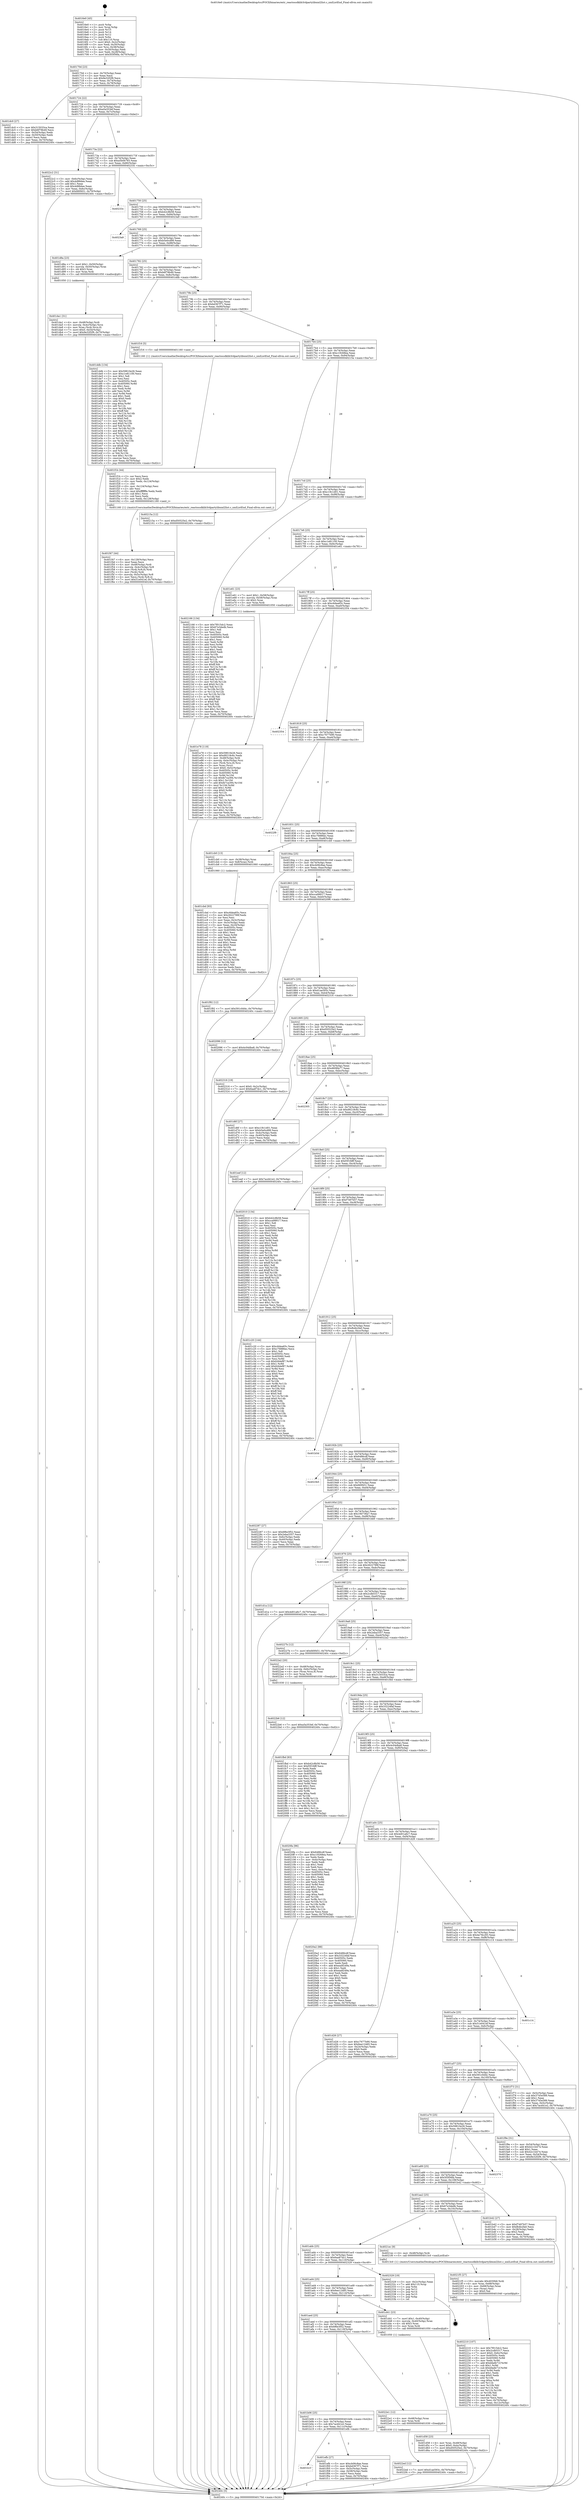 digraph "0x4016e0" {
  label = "0x4016e0 (/mnt/c/Users/mathe/Desktop/tcc/POCII/binaries/extr_reactossdklib3rdpartylibxml2list.c_xmlListEnd_Final-ollvm.out::main(0))"
  labelloc = "t"
  node[shape=record]

  Entry [label="",width=0.3,height=0.3,shape=circle,fillcolor=black,style=filled]
  "0x40170d" [label="{
     0x40170d [23]\l
     | [instrs]\l
     &nbsp;&nbsp;0x40170d \<+3\>: mov -0x70(%rbp),%eax\l
     &nbsp;&nbsp;0x401710 \<+2\>: mov %eax,%ecx\l
     &nbsp;&nbsp;0x401712 \<+6\>: sub $0x9e32f2f9,%ecx\l
     &nbsp;&nbsp;0x401718 \<+3\>: mov %eax,-0x74(%rbp)\l
     &nbsp;&nbsp;0x40171b \<+3\>: mov %ecx,-0x78(%rbp)\l
     &nbsp;&nbsp;0x40171e \<+6\>: je 0000000000401dc0 \<main+0x6e0\>\l
  }"]
  "0x401dc0" [label="{
     0x401dc0 [27]\l
     | [instrs]\l
     &nbsp;&nbsp;0x401dc0 \<+5\>: mov $0x315033ca,%eax\l
     &nbsp;&nbsp;0x401dc5 \<+5\>: mov $0xb6f78b49,%ecx\l
     &nbsp;&nbsp;0x401dca \<+3\>: mov -0x54(%rbp),%edx\l
     &nbsp;&nbsp;0x401dcd \<+3\>: cmp -0x50(%rbp),%edx\l
     &nbsp;&nbsp;0x401dd0 \<+3\>: cmovl %ecx,%eax\l
     &nbsp;&nbsp;0x401dd3 \<+3\>: mov %eax,-0x70(%rbp)\l
     &nbsp;&nbsp;0x401dd6 \<+5\>: jmp 000000000040240c \<main+0xd2c\>\l
  }"]
  "0x401724" [label="{
     0x401724 [22]\l
     | [instrs]\l
     &nbsp;&nbsp;0x401724 \<+5\>: jmp 0000000000401729 \<main+0x49\>\l
     &nbsp;&nbsp;0x401729 \<+3\>: mov -0x74(%rbp),%eax\l
     &nbsp;&nbsp;0x40172c \<+5\>: sub $0xa5a353ef,%eax\l
     &nbsp;&nbsp;0x401731 \<+3\>: mov %eax,-0x7c(%rbp)\l
     &nbsp;&nbsp;0x401734 \<+6\>: je 00000000004022c2 \<main+0xbe2\>\l
  }"]
  Exit [label="",width=0.3,height=0.3,shape=circle,fillcolor=black,style=filled,peripheries=2]
  "0x4022c2" [label="{
     0x4022c2 [31]\l
     | [instrs]\l
     &nbsp;&nbsp;0x4022c2 \<+3\>: mov -0x6c(%rbp),%eax\l
     &nbsp;&nbsp;0x4022c5 \<+5\>: add $0x4d88dee,%eax\l
     &nbsp;&nbsp;0x4022ca \<+3\>: add $0x1,%eax\l
     &nbsp;&nbsp;0x4022cd \<+5\>: sub $0x4d88dee,%eax\l
     &nbsp;&nbsp;0x4022d2 \<+3\>: mov %eax,-0x6c(%rbp)\l
     &nbsp;&nbsp;0x4022d5 \<+7\>: movl $0xfd0f451,-0x70(%rbp)\l
     &nbsp;&nbsp;0x4022dc \<+5\>: jmp 000000000040240c \<main+0xd2c\>\l
  }"]
  "0x40173a" [label="{
     0x40173a [22]\l
     | [instrs]\l
     &nbsp;&nbsp;0x40173a \<+5\>: jmp 000000000040173f \<main+0x5f\>\l
     &nbsp;&nbsp;0x40173f \<+3\>: mov -0x74(%rbp),%eax\l
     &nbsp;&nbsp;0x401742 \<+5\>: sub $0xa5b0b783,%eax\l
     &nbsp;&nbsp;0x401747 \<+3\>: mov %eax,-0x80(%rbp)\l
     &nbsp;&nbsp;0x40174a \<+6\>: je 000000000040233c \<main+0xc5c\>\l
  }"]
  "0x4022ed" [label="{
     0x4022ed [12]\l
     | [instrs]\l
     &nbsp;&nbsp;0x4022ed \<+7\>: movl $0xd1ae593c,-0x70(%rbp)\l
     &nbsp;&nbsp;0x4022f4 \<+5\>: jmp 000000000040240c \<main+0xd2c\>\l
  }"]
  "0x40233c" [label="{
     0x40233c\l
  }", style=dashed]
  "0x401750" [label="{
     0x401750 [25]\l
     | [instrs]\l
     &nbsp;&nbsp;0x401750 \<+5\>: jmp 0000000000401755 \<main+0x75\>\l
     &nbsp;&nbsp;0x401755 \<+3\>: mov -0x74(%rbp),%eax\l
     &nbsp;&nbsp;0x401758 \<+5\>: sub $0xb42c8b58,%eax\l
     &nbsp;&nbsp;0x40175d \<+6\>: mov %eax,-0x84(%rbp)\l
     &nbsp;&nbsp;0x401763 \<+6\>: je 00000000004023a9 \<main+0xcc9\>\l
  }"]
  "0x4022b6" [label="{
     0x4022b6 [12]\l
     | [instrs]\l
     &nbsp;&nbsp;0x4022b6 \<+7\>: movl $0xa5a353ef,-0x70(%rbp)\l
     &nbsp;&nbsp;0x4022bd \<+5\>: jmp 000000000040240c \<main+0xd2c\>\l
  }"]
  "0x4023a9" [label="{
     0x4023a9\l
  }", style=dashed]
  "0x401769" [label="{
     0x401769 [25]\l
     | [instrs]\l
     &nbsp;&nbsp;0x401769 \<+5\>: jmp 000000000040176e \<main+0x8e\>\l
     &nbsp;&nbsp;0x40176e \<+3\>: mov -0x74(%rbp),%eax\l
     &nbsp;&nbsp;0x401771 \<+5\>: sub $0xb5e0cd99,%eax\l
     &nbsp;&nbsp;0x401776 \<+6\>: mov %eax,-0x88(%rbp)\l
     &nbsp;&nbsp;0x40177c \<+6\>: je 0000000000401d8a \<main+0x6aa\>\l
  }"]
  "0x402210" [label="{
     0x402210 [107]\l
     | [instrs]\l
     &nbsp;&nbsp;0x402210 \<+5\>: mov $0x7f015dc2,%esi\l
     &nbsp;&nbsp;0x402215 \<+5\>: mov $0x2cdb5317,%ecx\l
     &nbsp;&nbsp;0x40221a \<+7\>: movl $0x0,-0x6c(%rbp)\l
     &nbsp;&nbsp;0x402221 \<+7\>: mov 0x40505c,%edx\l
     &nbsp;&nbsp;0x402228 \<+8\>: mov 0x405060,%r8d\l
     &nbsp;&nbsp;0x402230 \<+3\>: mov %edx,%r9d\l
     &nbsp;&nbsp;0x402233 \<+7\>: add $0xbfadb71f,%r9d\l
     &nbsp;&nbsp;0x40223a \<+4\>: sub $0x1,%r9d\l
     &nbsp;&nbsp;0x40223e \<+7\>: sub $0xbfadb71f,%r9d\l
     &nbsp;&nbsp;0x402245 \<+4\>: imul %r9d,%edx\l
     &nbsp;&nbsp;0x402249 \<+3\>: and $0x1,%edx\l
     &nbsp;&nbsp;0x40224c \<+3\>: cmp $0x0,%edx\l
     &nbsp;&nbsp;0x40224f \<+4\>: sete %r10b\l
     &nbsp;&nbsp;0x402253 \<+4\>: cmp $0xa,%r8d\l
     &nbsp;&nbsp;0x402257 \<+4\>: setl %r11b\l
     &nbsp;&nbsp;0x40225b \<+3\>: mov %r10b,%bl\l
     &nbsp;&nbsp;0x40225e \<+3\>: and %r11b,%bl\l
     &nbsp;&nbsp;0x402261 \<+3\>: xor %r11b,%r10b\l
     &nbsp;&nbsp;0x402264 \<+3\>: or %r10b,%bl\l
     &nbsp;&nbsp;0x402267 \<+3\>: test $0x1,%bl\l
     &nbsp;&nbsp;0x40226a \<+3\>: cmovne %ecx,%esi\l
     &nbsp;&nbsp;0x40226d \<+3\>: mov %esi,-0x70(%rbp)\l
     &nbsp;&nbsp;0x402270 \<+6\>: mov %eax,-0x12c(%rbp)\l
     &nbsp;&nbsp;0x402276 \<+5\>: jmp 000000000040240c \<main+0xd2c\>\l
  }"]
  "0x401d8a" [label="{
     0x401d8a [23]\l
     | [instrs]\l
     &nbsp;&nbsp;0x401d8a \<+7\>: movl $0x1,-0x50(%rbp)\l
     &nbsp;&nbsp;0x401d91 \<+4\>: movslq -0x50(%rbp),%rax\l
     &nbsp;&nbsp;0x401d95 \<+4\>: shl $0x3,%rax\l
     &nbsp;&nbsp;0x401d99 \<+3\>: mov %rax,%rdi\l
     &nbsp;&nbsp;0x401d9c \<+5\>: call 0000000000401050 \<malloc@plt\>\l
     | [calls]\l
     &nbsp;&nbsp;0x401050 \{1\} (unknown)\l
  }"]
  "0x401782" [label="{
     0x401782 [25]\l
     | [instrs]\l
     &nbsp;&nbsp;0x401782 \<+5\>: jmp 0000000000401787 \<main+0xa7\>\l
     &nbsp;&nbsp;0x401787 \<+3\>: mov -0x74(%rbp),%eax\l
     &nbsp;&nbsp;0x40178a \<+5\>: sub $0xb6f78b49,%eax\l
     &nbsp;&nbsp;0x40178f \<+6\>: mov %eax,-0x8c(%rbp)\l
     &nbsp;&nbsp;0x401795 \<+6\>: je 0000000000401ddb \<main+0x6fb\>\l
  }"]
  "0x4021f5" [label="{
     0x4021f5 [27]\l
     | [instrs]\l
     &nbsp;&nbsp;0x4021f5 \<+10\>: movabs $0x4030b6,%rdi\l
     &nbsp;&nbsp;0x4021ff \<+4\>: mov %rax,-0x68(%rbp)\l
     &nbsp;&nbsp;0x402203 \<+4\>: mov -0x68(%rbp),%rax\l
     &nbsp;&nbsp;0x402207 \<+2\>: mov (%rax),%esi\l
     &nbsp;&nbsp;0x402209 \<+2\>: mov $0x0,%al\l
     &nbsp;&nbsp;0x40220b \<+5\>: call 0000000000401040 \<printf@plt\>\l
     | [calls]\l
     &nbsp;&nbsp;0x401040 \{1\} (unknown)\l
  }"]
  "0x401ddb" [label="{
     0x401ddb [134]\l
     | [instrs]\l
     &nbsp;&nbsp;0x401ddb \<+5\>: mov $0x59810e26,%eax\l
     &nbsp;&nbsp;0x401de0 \<+5\>: mov $0xc1e81100,%ecx\l
     &nbsp;&nbsp;0x401de5 \<+2\>: mov $0x1,%dl\l
     &nbsp;&nbsp;0x401de7 \<+2\>: xor %esi,%esi\l
     &nbsp;&nbsp;0x401de9 \<+7\>: mov 0x40505c,%edi\l
     &nbsp;&nbsp;0x401df0 \<+8\>: mov 0x405060,%r8d\l
     &nbsp;&nbsp;0x401df8 \<+3\>: sub $0x1,%esi\l
     &nbsp;&nbsp;0x401dfb \<+3\>: mov %edi,%r9d\l
     &nbsp;&nbsp;0x401dfe \<+3\>: add %esi,%r9d\l
     &nbsp;&nbsp;0x401e01 \<+4\>: imul %r9d,%edi\l
     &nbsp;&nbsp;0x401e05 \<+3\>: and $0x1,%edi\l
     &nbsp;&nbsp;0x401e08 \<+3\>: cmp $0x0,%edi\l
     &nbsp;&nbsp;0x401e0b \<+4\>: sete %r10b\l
     &nbsp;&nbsp;0x401e0f \<+4\>: cmp $0xa,%r8d\l
     &nbsp;&nbsp;0x401e13 \<+4\>: setl %r11b\l
     &nbsp;&nbsp;0x401e17 \<+3\>: mov %r10b,%bl\l
     &nbsp;&nbsp;0x401e1a \<+3\>: xor $0xff,%bl\l
     &nbsp;&nbsp;0x401e1d \<+3\>: mov %r11b,%r14b\l
     &nbsp;&nbsp;0x401e20 \<+4\>: xor $0xff,%r14b\l
     &nbsp;&nbsp;0x401e24 \<+3\>: xor $0x0,%dl\l
     &nbsp;&nbsp;0x401e27 \<+3\>: mov %bl,%r15b\l
     &nbsp;&nbsp;0x401e2a \<+4\>: and $0x0,%r15b\l
     &nbsp;&nbsp;0x401e2e \<+3\>: and %dl,%r10b\l
     &nbsp;&nbsp;0x401e31 \<+3\>: mov %r14b,%r12b\l
     &nbsp;&nbsp;0x401e34 \<+4\>: and $0x0,%r12b\l
     &nbsp;&nbsp;0x401e38 \<+3\>: and %dl,%r11b\l
     &nbsp;&nbsp;0x401e3b \<+3\>: or %r10b,%r15b\l
     &nbsp;&nbsp;0x401e3e \<+3\>: or %r11b,%r12b\l
     &nbsp;&nbsp;0x401e41 \<+3\>: xor %r12b,%r15b\l
     &nbsp;&nbsp;0x401e44 \<+3\>: or %r14b,%bl\l
     &nbsp;&nbsp;0x401e47 \<+3\>: xor $0xff,%bl\l
     &nbsp;&nbsp;0x401e4a \<+3\>: or $0x0,%dl\l
     &nbsp;&nbsp;0x401e4d \<+2\>: and %dl,%bl\l
     &nbsp;&nbsp;0x401e4f \<+3\>: or %bl,%r15b\l
     &nbsp;&nbsp;0x401e52 \<+4\>: test $0x1,%r15b\l
     &nbsp;&nbsp;0x401e56 \<+3\>: cmovne %ecx,%eax\l
     &nbsp;&nbsp;0x401e59 \<+3\>: mov %eax,-0x70(%rbp)\l
     &nbsp;&nbsp;0x401e5c \<+5\>: jmp 000000000040240c \<main+0xd2c\>\l
  }"]
  "0x40179b" [label="{
     0x40179b [25]\l
     | [instrs]\l
     &nbsp;&nbsp;0x40179b \<+5\>: jmp 00000000004017a0 \<main+0xc0\>\l
     &nbsp;&nbsp;0x4017a0 \<+3\>: mov -0x74(%rbp),%eax\l
     &nbsp;&nbsp;0x4017a3 \<+5\>: sub $0xbd367f71,%eax\l
     &nbsp;&nbsp;0x4017a8 \<+6\>: mov %eax,-0x90(%rbp)\l
     &nbsp;&nbsp;0x4017ae \<+6\>: je 0000000000401f16 \<main+0x836\>\l
  }"]
  "0x401f47" [label="{
     0x401f47 [44]\l
     | [instrs]\l
     &nbsp;&nbsp;0x401f47 \<+6\>: mov -0x128(%rbp),%ecx\l
     &nbsp;&nbsp;0x401f4d \<+3\>: imul %eax,%ecx\l
     &nbsp;&nbsp;0x401f50 \<+4\>: mov -0x48(%rbp),%rdi\l
     &nbsp;&nbsp;0x401f54 \<+4\>: movslq -0x4c(%rbp),%r8\l
     &nbsp;&nbsp;0x401f58 \<+4\>: mov (%rdi,%r8,8),%rdi\l
     &nbsp;&nbsp;0x401f5c \<+3\>: mov (%rdi),%rdi\l
     &nbsp;&nbsp;0x401f5f \<+4\>: movslq -0x5c(%rbp),%r8\l
     &nbsp;&nbsp;0x401f63 \<+4\>: mov %ecx,(%rdi,%r8,4)\l
     &nbsp;&nbsp;0x401f67 \<+7\>: movl $0x51e041ef,-0x70(%rbp)\l
     &nbsp;&nbsp;0x401f6e \<+5\>: jmp 000000000040240c \<main+0xd2c\>\l
  }"]
  "0x401f16" [label="{
     0x401f16 [5]\l
     | [instrs]\l
     &nbsp;&nbsp;0x401f16 \<+5\>: call 0000000000401160 \<next_i\>\l
     | [calls]\l
     &nbsp;&nbsp;0x401160 \{1\} (/mnt/c/Users/mathe/Desktop/tcc/POCII/binaries/extr_reactossdklib3rdpartylibxml2list.c_xmlListEnd_Final-ollvm.out::next_i)\l
  }"]
  "0x4017b4" [label="{
     0x4017b4 [25]\l
     | [instrs]\l
     &nbsp;&nbsp;0x4017b4 \<+5\>: jmp 00000000004017b9 \<main+0xd9\>\l
     &nbsp;&nbsp;0x4017b9 \<+3\>: mov -0x74(%rbp),%eax\l
     &nbsp;&nbsp;0x4017bc \<+5\>: sub $0xc19268ea,%eax\l
     &nbsp;&nbsp;0x4017c1 \<+6\>: mov %eax,-0x94(%rbp)\l
     &nbsp;&nbsp;0x4017c7 \<+6\>: je 000000000040215a \<main+0xa7a\>\l
  }"]
  "0x401f1b" [label="{
     0x401f1b [44]\l
     | [instrs]\l
     &nbsp;&nbsp;0x401f1b \<+2\>: xor %ecx,%ecx\l
     &nbsp;&nbsp;0x401f1d \<+5\>: mov $0x2,%edx\l
     &nbsp;&nbsp;0x401f22 \<+6\>: mov %edx,-0x124(%rbp)\l
     &nbsp;&nbsp;0x401f28 \<+1\>: cltd\l
     &nbsp;&nbsp;0x401f29 \<+6\>: mov -0x124(%rbp),%esi\l
     &nbsp;&nbsp;0x401f2f \<+2\>: idiv %esi\l
     &nbsp;&nbsp;0x401f31 \<+6\>: imul $0xfffffffe,%edx,%edx\l
     &nbsp;&nbsp;0x401f37 \<+3\>: sub $0x1,%ecx\l
     &nbsp;&nbsp;0x401f3a \<+2\>: sub %ecx,%edx\l
     &nbsp;&nbsp;0x401f3c \<+6\>: mov %edx,-0x128(%rbp)\l
     &nbsp;&nbsp;0x401f42 \<+5\>: call 0000000000401160 \<next_i\>\l
     | [calls]\l
     &nbsp;&nbsp;0x401160 \{1\} (/mnt/c/Users/mathe/Desktop/tcc/POCII/binaries/extr_reactossdklib3rdpartylibxml2list.c_xmlListEnd_Final-ollvm.out::next_i)\l
  }"]
  "0x40215a" [label="{
     0x40215a [12]\l
     | [instrs]\l
     &nbsp;&nbsp;0x40215a \<+7\>: movl $0xd50525e2,-0x70(%rbp)\l
     &nbsp;&nbsp;0x402161 \<+5\>: jmp 000000000040240c \<main+0xd2c\>\l
  }"]
  "0x4017cd" [label="{
     0x4017cd [25]\l
     | [instrs]\l
     &nbsp;&nbsp;0x4017cd \<+5\>: jmp 00000000004017d2 \<main+0xf2\>\l
     &nbsp;&nbsp;0x4017d2 \<+3\>: mov -0x74(%rbp),%eax\l
     &nbsp;&nbsp;0x4017d5 \<+5\>: sub $0xc19c1d01,%eax\l
     &nbsp;&nbsp;0x4017da \<+6\>: mov %eax,-0x98(%rbp)\l
     &nbsp;&nbsp;0x4017e0 \<+6\>: je 0000000000402166 \<main+0xa86\>\l
  }"]
  "0x401b1f" [label="{
     0x401b1f\l
  }", style=dashed]
  "0x402166" [label="{
     0x402166 [134]\l
     | [instrs]\l
     &nbsp;&nbsp;0x402166 \<+5\>: mov $0x7f015dc2,%eax\l
     &nbsp;&nbsp;0x40216b \<+5\>: mov $0x67e3dedb,%ecx\l
     &nbsp;&nbsp;0x402170 \<+2\>: mov $0x1,%dl\l
     &nbsp;&nbsp;0x402172 \<+2\>: xor %esi,%esi\l
     &nbsp;&nbsp;0x402174 \<+7\>: mov 0x40505c,%edi\l
     &nbsp;&nbsp;0x40217b \<+8\>: mov 0x405060,%r8d\l
     &nbsp;&nbsp;0x402183 \<+3\>: sub $0x1,%esi\l
     &nbsp;&nbsp;0x402186 \<+3\>: mov %edi,%r9d\l
     &nbsp;&nbsp;0x402189 \<+3\>: add %esi,%r9d\l
     &nbsp;&nbsp;0x40218c \<+4\>: imul %r9d,%edi\l
     &nbsp;&nbsp;0x402190 \<+3\>: and $0x1,%edi\l
     &nbsp;&nbsp;0x402193 \<+3\>: cmp $0x0,%edi\l
     &nbsp;&nbsp;0x402196 \<+4\>: sete %r10b\l
     &nbsp;&nbsp;0x40219a \<+4\>: cmp $0xa,%r8d\l
     &nbsp;&nbsp;0x40219e \<+4\>: setl %r11b\l
     &nbsp;&nbsp;0x4021a2 \<+3\>: mov %r10b,%bl\l
     &nbsp;&nbsp;0x4021a5 \<+3\>: xor $0xff,%bl\l
     &nbsp;&nbsp;0x4021a8 \<+3\>: mov %r11b,%r14b\l
     &nbsp;&nbsp;0x4021ab \<+4\>: xor $0xff,%r14b\l
     &nbsp;&nbsp;0x4021af \<+3\>: xor $0x0,%dl\l
     &nbsp;&nbsp;0x4021b2 \<+3\>: mov %bl,%r15b\l
     &nbsp;&nbsp;0x4021b5 \<+4\>: and $0x0,%r15b\l
     &nbsp;&nbsp;0x4021b9 \<+3\>: and %dl,%r10b\l
     &nbsp;&nbsp;0x4021bc \<+3\>: mov %r14b,%r12b\l
     &nbsp;&nbsp;0x4021bf \<+4\>: and $0x0,%r12b\l
     &nbsp;&nbsp;0x4021c3 \<+3\>: and %dl,%r11b\l
     &nbsp;&nbsp;0x4021c6 \<+3\>: or %r10b,%r15b\l
     &nbsp;&nbsp;0x4021c9 \<+3\>: or %r11b,%r12b\l
     &nbsp;&nbsp;0x4021cc \<+3\>: xor %r12b,%r15b\l
     &nbsp;&nbsp;0x4021cf \<+3\>: or %r14b,%bl\l
     &nbsp;&nbsp;0x4021d2 \<+3\>: xor $0xff,%bl\l
     &nbsp;&nbsp;0x4021d5 \<+3\>: or $0x0,%dl\l
     &nbsp;&nbsp;0x4021d8 \<+2\>: and %dl,%bl\l
     &nbsp;&nbsp;0x4021da \<+3\>: or %bl,%r15b\l
     &nbsp;&nbsp;0x4021dd \<+4\>: test $0x1,%r15b\l
     &nbsp;&nbsp;0x4021e1 \<+3\>: cmovne %ecx,%eax\l
     &nbsp;&nbsp;0x4021e4 \<+3\>: mov %eax,-0x70(%rbp)\l
     &nbsp;&nbsp;0x4021e7 \<+5\>: jmp 000000000040240c \<main+0xd2c\>\l
  }"]
  "0x4017e6" [label="{
     0x4017e6 [25]\l
     | [instrs]\l
     &nbsp;&nbsp;0x4017e6 \<+5\>: jmp 00000000004017eb \<main+0x10b\>\l
     &nbsp;&nbsp;0x4017eb \<+3\>: mov -0x74(%rbp),%eax\l
     &nbsp;&nbsp;0x4017ee \<+5\>: sub $0xc1e81100,%eax\l
     &nbsp;&nbsp;0x4017f3 \<+6\>: mov %eax,-0x9c(%rbp)\l
     &nbsp;&nbsp;0x4017f9 \<+6\>: je 0000000000401e61 \<main+0x781\>\l
  }"]
  "0x401efb" [label="{
     0x401efb [27]\l
     | [instrs]\l
     &nbsp;&nbsp;0x401efb \<+5\>: mov $0xcb06c8ae,%eax\l
     &nbsp;&nbsp;0x401f00 \<+5\>: mov $0xbd367f71,%ecx\l
     &nbsp;&nbsp;0x401f05 \<+3\>: mov -0x5c(%rbp),%edx\l
     &nbsp;&nbsp;0x401f08 \<+3\>: cmp -0x58(%rbp),%edx\l
     &nbsp;&nbsp;0x401f0b \<+3\>: cmovl %ecx,%eax\l
     &nbsp;&nbsp;0x401f0e \<+3\>: mov %eax,-0x70(%rbp)\l
     &nbsp;&nbsp;0x401f11 \<+5\>: jmp 000000000040240c \<main+0xd2c\>\l
  }"]
  "0x401e61" [label="{
     0x401e61 [23]\l
     | [instrs]\l
     &nbsp;&nbsp;0x401e61 \<+7\>: movl $0x1,-0x58(%rbp)\l
     &nbsp;&nbsp;0x401e68 \<+4\>: movslq -0x58(%rbp),%rax\l
     &nbsp;&nbsp;0x401e6c \<+4\>: shl $0x2,%rax\l
     &nbsp;&nbsp;0x401e70 \<+3\>: mov %rax,%rdi\l
     &nbsp;&nbsp;0x401e73 \<+5\>: call 0000000000401050 \<malloc@plt\>\l
     | [calls]\l
     &nbsp;&nbsp;0x401050 \{1\} (unknown)\l
  }"]
  "0x4017ff" [label="{
     0x4017ff [25]\l
     | [instrs]\l
     &nbsp;&nbsp;0x4017ff \<+5\>: jmp 0000000000401804 \<main+0x124\>\l
     &nbsp;&nbsp;0x401804 \<+3\>: mov -0x74(%rbp),%eax\l
     &nbsp;&nbsp;0x401807 \<+5\>: sub $0xc6dea65c,%eax\l
     &nbsp;&nbsp;0x40180c \<+6\>: mov %eax,-0xa0(%rbp)\l
     &nbsp;&nbsp;0x401812 \<+6\>: je 0000000000402354 \<main+0xc74\>\l
  }"]
  "0x401b06" [label="{
     0x401b06 [25]\l
     | [instrs]\l
     &nbsp;&nbsp;0x401b06 \<+5\>: jmp 0000000000401b0b \<main+0x42b\>\l
     &nbsp;&nbsp;0x401b0b \<+3\>: mov -0x74(%rbp),%eax\l
     &nbsp;&nbsp;0x401b0e \<+5\>: sub $0x7acd41e2,%eax\l
     &nbsp;&nbsp;0x401b13 \<+6\>: mov %eax,-0x11c(%rbp)\l
     &nbsp;&nbsp;0x401b19 \<+6\>: je 0000000000401efb \<main+0x81b\>\l
  }"]
  "0x402354" [label="{
     0x402354\l
  }", style=dashed]
  "0x401818" [label="{
     0x401818 [25]\l
     | [instrs]\l
     &nbsp;&nbsp;0x401818 \<+5\>: jmp 000000000040181d \<main+0x13d\>\l
     &nbsp;&nbsp;0x40181d \<+3\>: mov -0x74(%rbp),%eax\l
     &nbsp;&nbsp;0x401820 \<+5\>: sub $0xc7677b90,%eax\l
     &nbsp;&nbsp;0x401825 \<+6\>: mov %eax,-0xa4(%rbp)\l
     &nbsp;&nbsp;0x40182b \<+6\>: je 00000000004022f9 \<main+0xc19\>\l
  }"]
  "0x4022e1" [label="{
     0x4022e1 [12]\l
     | [instrs]\l
     &nbsp;&nbsp;0x4022e1 \<+4\>: mov -0x48(%rbp),%rax\l
     &nbsp;&nbsp;0x4022e5 \<+3\>: mov %rax,%rdi\l
     &nbsp;&nbsp;0x4022e8 \<+5\>: call 0000000000401030 \<free@plt\>\l
     | [calls]\l
     &nbsp;&nbsp;0x401030 \{1\} (unknown)\l
  }"]
  "0x4022f9" [label="{
     0x4022f9\l
  }", style=dashed]
  "0x401831" [label="{
     0x401831 [25]\l
     | [instrs]\l
     &nbsp;&nbsp;0x401831 \<+5\>: jmp 0000000000401836 \<main+0x156\>\l
     &nbsp;&nbsp;0x401836 \<+3\>: mov -0x74(%rbp),%eax\l
     &nbsp;&nbsp;0x401839 \<+5\>: sub $0xc76886ec,%eax\l
     &nbsp;&nbsp;0x40183e \<+6\>: mov %eax,-0xa8(%rbp)\l
     &nbsp;&nbsp;0x401844 \<+6\>: je 0000000000401cb0 \<main+0x5d0\>\l
  }"]
  "0x401e78" [label="{
     0x401e78 [119]\l
     | [instrs]\l
     &nbsp;&nbsp;0x401e78 \<+5\>: mov $0x59810e26,%ecx\l
     &nbsp;&nbsp;0x401e7d \<+5\>: mov $0xd9218c6c,%edx\l
     &nbsp;&nbsp;0x401e82 \<+4\>: mov -0x48(%rbp),%rdi\l
     &nbsp;&nbsp;0x401e86 \<+4\>: movslq -0x4c(%rbp),%rsi\l
     &nbsp;&nbsp;0x401e8a \<+4\>: mov (%rdi,%rsi,8),%rsi\l
     &nbsp;&nbsp;0x401e8e \<+3\>: mov %rax,(%rsi)\l
     &nbsp;&nbsp;0x401e91 \<+7\>: movl $0x0,-0x5c(%rbp)\l
     &nbsp;&nbsp;0x401e98 \<+8\>: mov 0x40505c,%r8d\l
     &nbsp;&nbsp;0x401ea0 \<+8\>: mov 0x405060,%r9d\l
     &nbsp;&nbsp;0x401ea8 \<+3\>: mov %r8d,%r10d\l
     &nbsp;&nbsp;0x401eab \<+7\>: sub $0xfe7ca394,%r10d\l
     &nbsp;&nbsp;0x401eb2 \<+4\>: sub $0x1,%r10d\l
     &nbsp;&nbsp;0x401eb6 \<+7\>: add $0xfe7ca394,%r10d\l
     &nbsp;&nbsp;0x401ebd \<+4\>: imul %r10d,%r8d\l
     &nbsp;&nbsp;0x401ec1 \<+4\>: and $0x1,%r8d\l
     &nbsp;&nbsp;0x401ec5 \<+4\>: cmp $0x0,%r8d\l
     &nbsp;&nbsp;0x401ec9 \<+4\>: sete %r11b\l
     &nbsp;&nbsp;0x401ecd \<+4\>: cmp $0xa,%r9d\l
     &nbsp;&nbsp;0x401ed1 \<+3\>: setl %bl\l
     &nbsp;&nbsp;0x401ed4 \<+3\>: mov %r11b,%r14b\l
     &nbsp;&nbsp;0x401ed7 \<+3\>: and %bl,%r14b\l
     &nbsp;&nbsp;0x401eda \<+3\>: xor %bl,%r11b\l
     &nbsp;&nbsp;0x401edd \<+3\>: or %r11b,%r14b\l
     &nbsp;&nbsp;0x401ee0 \<+4\>: test $0x1,%r14b\l
     &nbsp;&nbsp;0x401ee4 \<+3\>: cmovne %edx,%ecx\l
     &nbsp;&nbsp;0x401ee7 \<+3\>: mov %ecx,-0x70(%rbp)\l
     &nbsp;&nbsp;0x401eea \<+5\>: jmp 000000000040240c \<main+0xd2c\>\l
  }"]
  "0x401cb0" [label="{
     0x401cb0 [13]\l
     | [instrs]\l
     &nbsp;&nbsp;0x401cb0 \<+4\>: mov -0x38(%rbp),%rax\l
     &nbsp;&nbsp;0x401cb4 \<+4\>: mov 0x8(%rax),%rdi\l
     &nbsp;&nbsp;0x401cb8 \<+5\>: call 0000000000401060 \<atoi@plt\>\l
     | [calls]\l
     &nbsp;&nbsp;0x401060 \{1\} (unknown)\l
  }"]
  "0x40184a" [label="{
     0x40184a [25]\l
     | [instrs]\l
     &nbsp;&nbsp;0x40184a \<+5\>: jmp 000000000040184f \<main+0x16f\>\l
     &nbsp;&nbsp;0x40184f \<+3\>: mov -0x74(%rbp),%eax\l
     &nbsp;&nbsp;0x401852 \<+5\>: sub $0xcb06c8ae,%eax\l
     &nbsp;&nbsp;0x401857 \<+6\>: mov %eax,-0xac(%rbp)\l
     &nbsp;&nbsp;0x40185d \<+6\>: je 0000000000401f92 \<main+0x8b2\>\l
  }"]
  "0x401da1" [label="{
     0x401da1 [31]\l
     | [instrs]\l
     &nbsp;&nbsp;0x401da1 \<+4\>: mov -0x48(%rbp),%rdi\l
     &nbsp;&nbsp;0x401da5 \<+4\>: movslq -0x4c(%rbp),%rcx\l
     &nbsp;&nbsp;0x401da9 \<+4\>: mov %rax,(%rdi,%rcx,8)\l
     &nbsp;&nbsp;0x401dad \<+7\>: movl $0x0,-0x54(%rbp)\l
     &nbsp;&nbsp;0x401db4 \<+7\>: movl $0x9e32f2f9,-0x70(%rbp)\l
     &nbsp;&nbsp;0x401dbb \<+5\>: jmp 000000000040240c \<main+0xd2c\>\l
  }"]
  "0x401f92" [label="{
     0x401f92 [12]\l
     | [instrs]\l
     &nbsp;&nbsp;0x401f92 \<+7\>: movl $0x591c0d4c,-0x70(%rbp)\l
     &nbsp;&nbsp;0x401f99 \<+5\>: jmp 000000000040240c \<main+0xd2c\>\l
  }"]
  "0x401863" [label="{
     0x401863 [25]\l
     | [instrs]\l
     &nbsp;&nbsp;0x401863 \<+5\>: jmp 0000000000401868 \<main+0x188\>\l
     &nbsp;&nbsp;0x401868 \<+3\>: mov -0x74(%rbp),%eax\l
     &nbsp;&nbsp;0x40186b \<+5\>: sub $0xcca99017,%eax\l
     &nbsp;&nbsp;0x401870 \<+6\>: mov %eax,-0xb0(%rbp)\l
     &nbsp;&nbsp;0x401876 \<+6\>: je 0000000000402096 \<main+0x9b6\>\l
  }"]
  "0x401d58" [label="{
     0x401d58 [23]\l
     | [instrs]\l
     &nbsp;&nbsp;0x401d58 \<+4\>: mov %rax,-0x48(%rbp)\l
     &nbsp;&nbsp;0x401d5c \<+7\>: movl $0x0,-0x4c(%rbp)\l
     &nbsp;&nbsp;0x401d63 \<+7\>: movl $0xd50525e2,-0x70(%rbp)\l
     &nbsp;&nbsp;0x401d6a \<+5\>: jmp 000000000040240c \<main+0xd2c\>\l
  }"]
  "0x402096" [label="{
     0x402096 [12]\l
     | [instrs]\l
     &nbsp;&nbsp;0x402096 \<+7\>: movl $0x4c04dba8,-0x70(%rbp)\l
     &nbsp;&nbsp;0x40209d \<+5\>: jmp 000000000040240c \<main+0xd2c\>\l
  }"]
  "0x40187c" [label="{
     0x40187c [25]\l
     | [instrs]\l
     &nbsp;&nbsp;0x40187c \<+5\>: jmp 0000000000401881 \<main+0x1a1\>\l
     &nbsp;&nbsp;0x401881 \<+3\>: mov -0x74(%rbp),%eax\l
     &nbsp;&nbsp;0x401884 \<+5\>: sub $0xd1ae593c,%eax\l
     &nbsp;&nbsp;0x401889 \<+6\>: mov %eax,-0xb4(%rbp)\l
     &nbsp;&nbsp;0x40188f \<+6\>: je 0000000000402316 \<main+0xc36\>\l
  }"]
  "0x401aed" [label="{
     0x401aed [25]\l
     | [instrs]\l
     &nbsp;&nbsp;0x401aed \<+5\>: jmp 0000000000401af2 \<main+0x412\>\l
     &nbsp;&nbsp;0x401af2 \<+3\>: mov -0x74(%rbp),%eax\l
     &nbsp;&nbsp;0x401af5 \<+5\>: sub $0x6f6e3f52,%eax\l
     &nbsp;&nbsp;0x401afa \<+6\>: mov %eax,-0x118(%rbp)\l
     &nbsp;&nbsp;0x401b00 \<+6\>: je 00000000004022e1 \<main+0xc01\>\l
  }"]
  "0x402316" [label="{
     0x402316 [19]\l
     | [instrs]\l
     &nbsp;&nbsp;0x402316 \<+7\>: movl $0x0,-0x2c(%rbp)\l
     &nbsp;&nbsp;0x40231d \<+7\>: movl $0x6aa87dc1,-0x70(%rbp)\l
     &nbsp;&nbsp;0x402324 \<+5\>: jmp 000000000040240c \<main+0xd2c\>\l
  }"]
  "0x401895" [label="{
     0x401895 [25]\l
     | [instrs]\l
     &nbsp;&nbsp;0x401895 \<+5\>: jmp 000000000040189a \<main+0x1ba\>\l
     &nbsp;&nbsp;0x40189a \<+3\>: mov -0x74(%rbp),%eax\l
     &nbsp;&nbsp;0x40189d \<+5\>: sub $0xd50525e2,%eax\l
     &nbsp;&nbsp;0x4018a2 \<+6\>: mov %eax,-0xb8(%rbp)\l
     &nbsp;&nbsp;0x4018a8 \<+6\>: je 0000000000401d6f \<main+0x68f\>\l
  }"]
  "0x401d41" [label="{
     0x401d41 [23]\l
     | [instrs]\l
     &nbsp;&nbsp;0x401d41 \<+7\>: movl $0x1,-0x40(%rbp)\l
     &nbsp;&nbsp;0x401d48 \<+4\>: movslq -0x40(%rbp),%rax\l
     &nbsp;&nbsp;0x401d4c \<+4\>: shl $0x3,%rax\l
     &nbsp;&nbsp;0x401d50 \<+3\>: mov %rax,%rdi\l
     &nbsp;&nbsp;0x401d53 \<+5\>: call 0000000000401050 \<malloc@plt\>\l
     | [calls]\l
     &nbsp;&nbsp;0x401050 \{1\} (unknown)\l
  }"]
  "0x401d6f" [label="{
     0x401d6f [27]\l
     | [instrs]\l
     &nbsp;&nbsp;0x401d6f \<+5\>: mov $0xc19c1d01,%eax\l
     &nbsp;&nbsp;0x401d74 \<+5\>: mov $0xb5e0cd99,%ecx\l
     &nbsp;&nbsp;0x401d79 \<+3\>: mov -0x4c(%rbp),%edx\l
     &nbsp;&nbsp;0x401d7c \<+3\>: cmp -0x40(%rbp),%edx\l
     &nbsp;&nbsp;0x401d7f \<+3\>: cmovl %ecx,%eax\l
     &nbsp;&nbsp;0x401d82 \<+3\>: mov %eax,-0x70(%rbp)\l
     &nbsp;&nbsp;0x401d85 \<+5\>: jmp 000000000040240c \<main+0xd2c\>\l
  }"]
  "0x4018ae" [label="{
     0x4018ae [25]\l
     | [instrs]\l
     &nbsp;&nbsp;0x4018ae \<+5\>: jmp 00000000004018b3 \<main+0x1d3\>\l
     &nbsp;&nbsp;0x4018b3 \<+3\>: mov -0x74(%rbp),%eax\l
     &nbsp;&nbsp;0x4018b6 \<+5\>: sub $0xd608fa77,%eax\l
     &nbsp;&nbsp;0x4018bb \<+6\>: mov %eax,-0xbc(%rbp)\l
     &nbsp;&nbsp;0x4018c1 \<+6\>: je 0000000000402305 \<main+0xc25\>\l
  }"]
  "0x401ad4" [label="{
     0x401ad4 [25]\l
     | [instrs]\l
     &nbsp;&nbsp;0x401ad4 \<+5\>: jmp 0000000000401ad9 \<main+0x3f9\>\l
     &nbsp;&nbsp;0x401ad9 \<+3\>: mov -0x74(%rbp),%eax\l
     &nbsp;&nbsp;0x401adc \<+5\>: sub $0x6ee12485,%eax\l
     &nbsp;&nbsp;0x401ae1 \<+6\>: mov %eax,-0x114(%rbp)\l
     &nbsp;&nbsp;0x401ae7 \<+6\>: je 0000000000401d41 \<main+0x661\>\l
  }"]
  "0x402305" [label="{
     0x402305\l
  }", style=dashed]
  "0x4018c7" [label="{
     0x4018c7 [25]\l
     | [instrs]\l
     &nbsp;&nbsp;0x4018c7 \<+5\>: jmp 00000000004018cc \<main+0x1ec\>\l
     &nbsp;&nbsp;0x4018cc \<+3\>: mov -0x74(%rbp),%eax\l
     &nbsp;&nbsp;0x4018cf \<+5\>: sub $0xd9218c6c,%eax\l
     &nbsp;&nbsp;0x4018d4 \<+6\>: mov %eax,-0xc0(%rbp)\l
     &nbsp;&nbsp;0x4018da \<+6\>: je 0000000000401eef \<main+0x80f\>\l
  }"]
  "0x402329" [label="{
     0x402329 [19]\l
     | [instrs]\l
     &nbsp;&nbsp;0x402329 \<+3\>: mov -0x2c(%rbp),%eax\l
     &nbsp;&nbsp;0x40232c \<+7\>: add $0x110,%rsp\l
     &nbsp;&nbsp;0x402333 \<+1\>: pop %rbx\l
     &nbsp;&nbsp;0x402334 \<+2\>: pop %r12\l
     &nbsp;&nbsp;0x402336 \<+2\>: pop %r14\l
     &nbsp;&nbsp;0x402338 \<+2\>: pop %r15\l
     &nbsp;&nbsp;0x40233a \<+1\>: pop %rbp\l
     &nbsp;&nbsp;0x40233b \<+1\>: ret\l
  }"]
  "0x401eef" [label="{
     0x401eef [12]\l
     | [instrs]\l
     &nbsp;&nbsp;0x401eef \<+7\>: movl $0x7acd41e2,-0x70(%rbp)\l
     &nbsp;&nbsp;0x401ef6 \<+5\>: jmp 000000000040240c \<main+0xd2c\>\l
  }"]
  "0x4018e0" [label="{
     0x4018e0 [25]\l
     | [instrs]\l
     &nbsp;&nbsp;0x4018e0 \<+5\>: jmp 00000000004018e5 \<main+0x205\>\l
     &nbsp;&nbsp;0x4018e5 \<+3\>: mov -0x74(%rbp),%eax\l
     &nbsp;&nbsp;0x4018e8 \<+5\>: sub $0xf3f1fdff,%eax\l
     &nbsp;&nbsp;0x4018ed \<+6\>: mov %eax,-0xc4(%rbp)\l
     &nbsp;&nbsp;0x4018f3 \<+6\>: je 0000000000402010 \<main+0x930\>\l
  }"]
  "0x401abb" [label="{
     0x401abb [25]\l
     | [instrs]\l
     &nbsp;&nbsp;0x401abb \<+5\>: jmp 0000000000401ac0 \<main+0x3e0\>\l
     &nbsp;&nbsp;0x401ac0 \<+3\>: mov -0x74(%rbp),%eax\l
     &nbsp;&nbsp;0x401ac3 \<+5\>: sub $0x6aa87dc1,%eax\l
     &nbsp;&nbsp;0x401ac8 \<+6\>: mov %eax,-0x110(%rbp)\l
     &nbsp;&nbsp;0x401ace \<+6\>: je 0000000000402329 \<main+0xc49\>\l
  }"]
  "0x402010" [label="{
     0x402010 [134]\l
     | [instrs]\l
     &nbsp;&nbsp;0x402010 \<+5\>: mov $0xb42c8b58,%eax\l
     &nbsp;&nbsp;0x402015 \<+5\>: mov $0xcca99017,%ecx\l
     &nbsp;&nbsp;0x40201a \<+2\>: mov $0x1,%dl\l
     &nbsp;&nbsp;0x40201c \<+2\>: xor %esi,%esi\l
     &nbsp;&nbsp;0x40201e \<+7\>: mov 0x40505c,%edi\l
     &nbsp;&nbsp;0x402025 \<+8\>: mov 0x405060,%r8d\l
     &nbsp;&nbsp;0x40202d \<+3\>: sub $0x1,%esi\l
     &nbsp;&nbsp;0x402030 \<+3\>: mov %edi,%r9d\l
     &nbsp;&nbsp;0x402033 \<+3\>: add %esi,%r9d\l
     &nbsp;&nbsp;0x402036 \<+4\>: imul %r9d,%edi\l
     &nbsp;&nbsp;0x40203a \<+3\>: and $0x1,%edi\l
     &nbsp;&nbsp;0x40203d \<+3\>: cmp $0x0,%edi\l
     &nbsp;&nbsp;0x402040 \<+4\>: sete %r10b\l
     &nbsp;&nbsp;0x402044 \<+4\>: cmp $0xa,%r8d\l
     &nbsp;&nbsp;0x402048 \<+4\>: setl %r11b\l
     &nbsp;&nbsp;0x40204c \<+3\>: mov %r10b,%bl\l
     &nbsp;&nbsp;0x40204f \<+3\>: xor $0xff,%bl\l
     &nbsp;&nbsp;0x402052 \<+3\>: mov %r11b,%r14b\l
     &nbsp;&nbsp;0x402055 \<+4\>: xor $0xff,%r14b\l
     &nbsp;&nbsp;0x402059 \<+3\>: xor $0x1,%dl\l
     &nbsp;&nbsp;0x40205c \<+3\>: mov %bl,%r15b\l
     &nbsp;&nbsp;0x40205f \<+4\>: and $0xff,%r15b\l
     &nbsp;&nbsp;0x402063 \<+3\>: and %dl,%r10b\l
     &nbsp;&nbsp;0x402066 \<+3\>: mov %r14b,%r12b\l
     &nbsp;&nbsp;0x402069 \<+4\>: and $0xff,%r12b\l
     &nbsp;&nbsp;0x40206d \<+3\>: and %dl,%r11b\l
     &nbsp;&nbsp;0x402070 \<+3\>: or %r10b,%r15b\l
     &nbsp;&nbsp;0x402073 \<+3\>: or %r11b,%r12b\l
     &nbsp;&nbsp;0x402076 \<+3\>: xor %r12b,%r15b\l
     &nbsp;&nbsp;0x402079 \<+3\>: or %r14b,%bl\l
     &nbsp;&nbsp;0x40207c \<+3\>: xor $0xff,%bl\l
     &nbsp;&nbsp;0x40207f \<+3\>: or $0x1,%dl\l
     &nbsp;&nbsp;0x402082 \<+2\>: and %dl,%bl\l
     &nbsp;&nbsp;0x402084 \<+3\>: or %bl,%r15b\l
     &nbsp;&nbsp;0x402087 \<+4\>: test $0x1,%r15b\l
     &nbsp;&nbsp;0x40208b \<+3\>: cmovne %ecx,%eax\l
     &nbsp;&nbsp;0x40208e \<+3\>: mov %eax,-0x70(%rbp)\l
     &nbsp;&nbsp;0x402091 \<+5\>: jmp 000000000040240c \<main+0xd2c\>\l
  }"]
  "0x4018f9" [label="{
     0x4018f9 [25]\l
     | [instrs]\l
     &nbsp;&nbsp;0x4018f9 \<+5\>: jmp 00000000004018fe \<main+0x21e\>\l
     &nbsp;&nbsp;0x4018fe \<+3\>: mov -0x74(%rbp),%eax\l
     &nbsp;&nbsp;0x401901 \<+5\>: sub $0xf7497b57,%eax\l
     &nbsp;&nbsp;0x401906 \<+6\>: mov %eax,-0xc8(%rbp)\l
     &nbsp;&nbsp;0x40190c \<+6\>: je 0000000000401c20 \<main+0x540\>\l
  }"]
  "0x4021ec" [label="{
     0x4021ec [9]\l
     | [instrs]\l
     &nbsp;&nbsp;0x4021ec \<+4\>: mov -0x48(%rbp),%rdi\l
     &nbsp;&nbsp;0x4021f0 \<+5\>: call 00000000004013c0 \<xmlListEnd\>\l
     | [calls]\l
     &nbsp;&nbsp;0x4013c0 \{1\} (/mnt/c/Users/mathe/Desktop/tcc/POCII/binaries/extr_reactossdklib3rdpartylibxml2list.c_xmlListEnd_Final-ollvm.out::xmlListEnd)\l
  }"]
  "0x401c20" [label="{
     0x401c20 [144]\l
     | [instrs]\l
     &nbsp;&nbsp;0x401c20 \<+5\>: mov $0xc6dea65c,%eax\l
     &nbsp;&nbsp;0x401c25 \<+5\>: mov $0xc76886ec,%ecx\l
     &nbsp;&nbsp;0x401c2a \<+2\>: mov $0x1,%dl\l
     &nbsp;&nbsp;0x401c2c \<+7\>: mov 0x40505c,%esi\l
     &nbsp;&nbsp;0x401c33 \<+7\>: mov 0x405060,%edi\l
     &nbsp;&nbsp;0x401c3a \<+3\>: mov %esi,%r8d\l
     &nbsp;&nbsp;0x401c3d \<+7\>: sub $0xfc6def87,%r8d\l
     &nbsp;&nbsp;0x401c44 \<+4\>: sub $0x1,%r8d\l
     &nbsp;&nbsp;0x401c48 \<+7\>: add $0xfc6def87,%r8d\l
     &nbsp;&nbsp;0x401c4f \<+4\>: imul %r8d,%esi\l
     &nbsp;&nbsp;0x401c53 \<+3\>: and $0x1,%esi\l
     &nbsp;&nbsp;0x401c56 \<+3\>: cmp $0x0,%esi\l
     &nbsp;&nbsp;0x401c59 \<+4\>: sete %r9b\l
     &nbsp;&nbsp;0x401c5d \<+3\>: cmp $0xa,%edi\l
     &nbsp;&nbsp;0x401c60 \<+4\>: setl %r10b\l
     &nbsp;&nbsp;0x401c64 \<+3\>: mov %r9b,%r11b\l
     &nbsp;&nbsp;0x401c67 \<+4\>: xor $0xff,%r11b\l
     &nbsp;&nbsp;0x401c6b \<+3\>: mov %r10b,%bl\l
     &nbsp;&nbsp;0x401c6e \<+3\>: xor $0xff,%bl\l
     &nbsp;&nbsp;0x401c71 \<+3\>: xor $0x0,%dl\l
     &nbsp;&nbsp;0x401c74 \<+3\>: mov %r11b,%r14b\l
     &nbsp;&nbsp;0x401c77 \<+4\>: and $0x0,%r14b\l
     &nbsp;&nbsp;0x401c7b \<+3\>: and %dl,%r9b\l
     &nbsp;&nbsp;0x401c7e \<+3\>: mov %bl,%r15b\l
     &nbsp;&nbsp;0x401c81 \<+4\>: and $0x0,%r15b\l
     &nbsp;&nbsp;0x401c85 \<+3\>: and %dl,%r10b\l
     &nbsp;&nbsp;0x401c88 \<+3\>: or %r9b,%r14b\l
     &nbsp;&nbsp;0x401c8b \<+3\>: or %r10b,%r15b\l
     &nbsp;&nbsp;0x401c8e \<+3\>: xor %r15b,%r14b\l
     &nbsp;&nbsp;0x401c91 \<+3\>: or %bl,%r11b\l
     &nbsp;&nbsp;0x401c94 \<+4\>: xor $0xff,%r11b\l
     &nbsp;&nbsp;0x401c98 \<+3\>: or $0x0,%dl\l
     &nbsp;&nbsp;0x401c9b \<+3\>: and %dl,%r11b\l
     &nbsp;&nbsp;0x401c9e \<+3\>: or %r11b,%r14b\l
     &nbsp;&nbsp;0x401ca1 \<+4\>: test $0x1,%r14b\l
     &nbsp;&nbsp;0x401ca5 \<+3\>: cmovne %ecx,%eax\l
     &nbsp;&nbsp;0x401ca8 \<+3\>: mov %eax,-0x70(%rbp)\l
     &nbsp;&nbsp;0x401cab \<+5\>: jmp 000000000040240c \<main+0xd2c\>\l
  }"]
  "0x401912" [label="{
     0x401912 [25]\l
     | [instrs]\l
     &nbsp;&nbsp;0x401912 \<+5\>: jmp 0000000000401917 \<main+0x237\>\l
     &nbsp;&nbsp;0x401917 \<+3\>: mov -0x74(%rbp),%eax\l
     &nbsp;&nbsp;0x40191a \<+5\>: sub $0xfb4b2fa0,%eax\l
     &nbsp;&nbsp;0x40191f \<+6\>: mov %eax,-0xcc(%rbp)\l
     &nbsp;&nbsp;0x401925 \<+6\>: je 0000000000401b5d \<main+0x47d\>\l
  }"]
  "0x401cbd" [label="{
     0x401cbd [93]\l
     | [instrs]\l
     &nbsp;&nbsp;0x401cbd \<+5\>: mov $0xc6dea65c,%ecx\l
     &nbsp;&nbsp;0x401cc2 \<+5\>: mov $0x2622799f,%edx\l
     &nbsp;&nbsp;0x401cc7 \<+2\>: xor %esi,%esi\l
     &nbsp;&nbsp;0x401cc9 \<+3\>: mov %eax,-0x3c(%rbp)\l
     &nbsp;&nbsp;0x401ccc \<+3\>: mov -0x3c(%rbp),%eax\l
     &nbsp;&nbsp;0x401ccf \<+3\>: mov %eax,-0x24(%rbp)\l
     &nbsp;&nbsp;0x401cd2 \<+7\>: mov 0x40505c,%eax\l
     &nbsp;&nbsp;0x401cd9 \<+8\>: mov 0x405060,%r8d\l
     &nbsp;&nbsp;0x401ce1 \<+3\>: sub $0x1,%esi\l
     &nbsp;&nbsp;0x401ce4 \<+3\>: mov %eax,%r9d\l
     &nbsp;&nbsp;0x401ce7 \<+3\>: add %esi,%r9d\l
     &nbsp;&nbsp;0x401cea \<+4\>: imul %r9d,%eax\l
     &nbsp;&nbsp;0x401cee \<+3\>: and $0x1,%eax\l
     &nbsp;&nbsp;0x401cf1 \<+3\>: cmp $0x0,%eax\l
     &nbsp;&nbsp;0x401cf4 \<+4\>: sete %r10b\l
     &nbsp;&nbsp;0x401cf8 \<+4\>: cmp $0xa,%r8d\l
     &nbsp;&nbsp;0x401cfc \<+4\>: setl %r11b\l
     &nbsp;&nbsp;0x401d00 \<+3\>: mov %r10b,%bl\l
     &nbsp;&nbsp;0x401d03 \<+3\>: and %r11b,%bl\l
     &nbsp;&nbsp;0x401d06 \<+3\>: xor %r11b,%r10b\l
     &nbsp;&nbsp;0x401d09 \<+3\>: or %r10b,%bl\l
     &nbsp;&nbsp;0x401d0c \<+3\>: test $0x1,%bl\l
     &nbsp;&nbsp;0x401d0f \<+3\>: cmovne %edx,%ecx\l
     &nbsp;&nbsp;0x401d12 \<+3\>: mov %ecx,-0x70(%rbp)\l
     &nbsp;&nbsp;0x401d15 \<+5\>: jmp 000000000040240c \<main+0xd2c\>\l
  }"]
  "0x401b5d" [label="{
     0x401b5d\l
  }", style=dashed]
  "0x40192b" [label="{
     0x40192b [25]\l
     | [instrs]\l
     &nbsp;&nbsp;0x40192b \<+5\>: jmp 0000000000401930 \<main+0x250\>\l
     &nbsp;&nbsp;0x401930 \<+3\>: mov -0x74(%rbp),%eax\l
     &nbsp;&nbsp;0x401933 \<+5\>: sub $0x6486cdf,%eax\l
     &nbsp;&nbsp;0x401938 \<+6\>: mov %eax,-0xd0(%rbp)\l
     &nbsp;&nbsp;0x40193e \<+6\>: je 00000000004023b5 \<main+0xcd5\>\l
  }"]
  "0x4016e0" [label="{
     0x4016e0 [45]\l
     | [instrs]\l
     &nbsp;&nbsp;0x4016e0 \<+1\>: push %rbp\l
     &nbsp;&nbsp;0x4016e1 \<+3\>: mov %rsp,%rbp\l
     &nbsp;&nbsp;0x4016e4 \<+2\>: push %r15\l
     &nbsp;&nbsp;0x4016e6 \<+2\>: push %r14\l
     &nbsp;&nbsp;0x4016e8 \<+2\>: push %r12\l
     &nbsp;&nbsp;0x4016ea \<+1\>: push %rbx\l
     &nbsp;&nbsp;0x4016eb \<+7\>: sub $0x110,%rsp\l
     &nbsp;&nbsp;0x4016f2 \<+7\>: movl $0x0,-0x2c(%rbp)\l
     &nbsp;&nbsp;0x4016f9 \<+3\>: mov %edi,-0x30(%rbp)\l
     &nbsp;&nbsp;0x4016fc \<+4\>: mov %rsi,-0x38(%rbp)\l
     &nbsp;&nbsp;0x401700 \<+3\>: mov -0x30(%rbp),%edi\l
     &nbsp;&nbsp;0x401703 \<+3\>: mov %edi,-0x28(%rbp)\l
     &nbsp;&nbsp;0x401706 \<+7\>: movl $0x5f3f56fa,-0x70(%rbp)\l
  }"]
  "0x4023b5" [label="{
     0x4023b5\l
  }", style=dashed]
  "0x401944" [label="{
     0x401944 [25]\l
     | [instrs]\l
     &nbsp;&nbsp;0x401944 \<+5\>: jmp 0000000000401949 \<main+0x269\>\l
     &nbsp;&nbsp;0x401949 \<+3\>: mov -0x74(%rbp),%eax\l
     &nbsp;&nbsp;0x40194c \<+5\>: sub $0xfd0f451,%eax\l
     &nbsp;&nbsp;0x401951 \<+6\>: mov %eax,-0xd4(%rbp)\l
     &nbsp;&nbsp;0x401957 \<+6\>: je 0000000000402287 \<main+0xba7\>\l
  }"]
  "0x40240c" [label="{
     0x40240c [5]\l
     | [instrs]\l
     &nbsp;&nbsp;0x40240c \<+5\>: jmp 000000000040170d \<main+0x2d\>\l
  }"]
  "0x402287" [label="{
     0x402287 [27]\l
     | [instrs]\l
     &nbsp;&nbsp;0x402287 \<+5\>: mov $0x6f6e3f52,%eax\l
     &nbsp;&nbsp;0x40228c \<+5\>: mov $0x2eba3357,%ecx\l
     &nbsp;&nbsp;0x402291 \<+3\>: mov -0x6c(%rbp),%edx\l
     &nbsp;&nbsp;0x402294 \<+3\>: cmp -0x40(%rbp),%edx\l
     &nbsp;&nbsp;0x402297 \<+3\>: cmovl %ecx,%eax\l
     &nbsp;&nbsp;0x40229a \<+3\>: mov %eax,-0x70(%rbp)\l
     &nbsp;&nbsp;0x40229d \<+5\>: jmp 000000000040240c \<main+0xd2c\>\l
  }"]
  "0x40195d" [label="{
     0x40195d [25]\l
     | [instrs]\l
     &nbsp;&nbsp;0x40195d \<+5\>: jmp 0000000000401962 \<main+0x282\>\l
     &nbsp;&nbsp;0x401962 \<+3\>: mov -0x74(%rbp),%eax\l
     &nbsp;&nbsp;0x401965 \<+5\>: sub $0x19d736a7,%eax\l
     &nbsp;&nbsp;0x40196a \<+6\>: mov %eax,-0xd8(%rbp)\l
     &nbsp;&nbsp;0x401970 \<+6\>: je 0000000000401bb0 \<main+0x4d0\>\l
  }"]
  "0x401aa2" [label="{
     0x401aa2 [25]\l
     | [instrs]\l
     &nbsp;&nbsp;0x401aa2 \<+5\>: jmp 0000000000401aa7 \<main+0x3c7\>\l
     &nbsp;&nbsp;0x401aa7 \<+3\>: mov -0x74(%rbp),%eax\l
     &nbsp;&nbsp;0x401aaa \<+5\>: sub $0x67e3dedb,%eax\l
     &nbsp;&nbsp;0x401aaf \<+6\>: mov %eax,-0x10c(%rbp)\l
     &nbsp;&nbsp;0x401ab5 \<+6\>: je 00000000004021ec \<main+0xb0c\>\l
  }"]
  "0x401bb0" [label="{
     0x401bb0\l
  }", style=dashed]
  "0x401976" [label="{
     0x401976 [25]\l
     | [instrs]\l
     &nbsp;&nbsp;0x401976 \<+5\>: jmp 000000000040197b \<main+0x29b\>\l
     &nbsp;&nbsp;0x40197b \<+3\>: mov -0x74(%rbp),%eax\l
     &nbsp;&nbsp;0x40197e \<+5\>: sub $0x2622799f,%eax\l
     &nbsp;&nbsp;0x401983 \<+6\>: mov %eax,-0xdc(%rbp)\l
     &nbsp;&nbsp;0x401989 \<+6\>: je 0000000000401d1a \<main+0x63a\>\l
  }"]
  "0x401b42" [label="{
     0x401b42 [27]\l
     | [instrs]\l
     &nbsp;&nbsp;0x401b42 \<+5\>: mov $0xf7497b57,%eax\l
     &nbsp;&nbsp;0x401b47 \<+5\>: mov $0xfb4b2fa0,%ecx\l
     &nbsp;&nbsp;0x401b4c \<+3\>: mov -0x28(%rbp),%edx\l
     &nbsp;&nbsp;0x401b4f \<+3\>: cmp $0x2,%edx\l
     &nbsp;&nbsp;0x401b52 \<+3\>: cmovne %ecx,%eax\l
     &nbsp;&nbsp;0x401b55 \<+3\>: mov %eax,-0x70(%rbp)\l
     &nbsp;&nbsp;0x401b58 \<+5\>: jmp 000000000040240c \<main+0xd2c\>\l
  }"]
  "0x401d1a" [label="{
     0x401d1a [12]\l
     | [instrs]\l
     &nbsp;&nbsp;0x401d1a \<+7\>: movl $0x4d01a6c7,-0x70(%rbp)\l
     &nbsp;&nbsp;0x401d21 \<+5\>: jmp 000000000040240c \<main+0xd2c\>\l
  }"]
  "0x40198f" [label="{
     0x40198f [25]\l
     | [instrs]\l
     &nbsp;&nbsp;0x40198f \<+5\>: jmp 0000000000401994 \<main+0x2b4\>\l
     &nbsp;&nbsp;0x401994 \<+3\>: mov -0x74(%rbp),%eax\l
     &nbsp;&nbsp;0x401997 \<+5\>: sub $0x2cdb5317,%eax\l
     &nbsp;&nbsp;0x40199c \<+6\>: mov %eax,-0xe0(%rbp)\l
     &nbsp;&nbsp;0x4019a2 \<+6\>: je 000000000040227b \<main+0xb9b\>\l
  }"]
  "0x401a89" [label="{
     0x401a89 [25]\l
     | [instrs]\l
     &nbsp;&nbsp;0x401a89 \<+5\>: jmp 0000000000401a8e \<main+0x3ae\>\l
     &nbsp;&nbsp;0x401a8e \<+3\>: mov -0x74(%rbp),%eax\l
     &nbsp;&nbsp;0x401a91 \<+5\>: sub $0x5f3f56fa,%eax\l
     &nbsp;&nbsp;0x401a96 \<+6\>: mov %eax,-0x108(%rbp)\l
     &nbsp;&nbsp;0x401a9c \<+6\>: je 0000000000401b42 \<main+0x462\>\l
  }"]
  "0x40227b" [label="{
     0x40227b [12]\l
     | [instrs]\l
     &nbsp;&nbsp;0x40227b \<+7\>: movl $0xfd0f451,-0x70(%rbp)\l
     &nbsp;&nbsp;0x402282 \<+5\>: jmp 000000000040240c \<main+0xd2c\>\l
  }"]
  "0x4019a8" [label="{
     0x4019a8 [25]\l
     | [instrs]\l
     &nbsp;&nbsp;0x4019a8 \<+5\>: jmp 00000000004019ad \<main+0x2cd\>\l
     &nbsp;&nbsp;0x4019ad \<+3\>: mov -0x74(%rbp),%eax\l
     &nbsp;&nbsp;0x4019b0 \<+5\>: sub $0x2eba3357,%eax\l
     &nbsp;&nbsp;0x4019b5 \<+6\>: mov %eax,-0xe4(%rbp)\l
     &nbsp;&nbsp;0x4019bb \<+6\>: je 00000000004022a2 \<main+0xbc2\>\l
  }"]
  "0x402370" [label="{
     0x402370\l
  }", style=dashed]
  "0x4022a2" [label="{
     0x4022a2 [20]\l
     | [instrs]\l
     &nbsp;&nbsp;0x4022a2 \<+4\>: mov -0x48(%rbp),%rax\l
     &nbsp;&nbsp;0x4022a6 \<+4\>: movslq -0x6c(%rbp),%rcx\l
     &nbsp;&nbsp;0x4022aa \<+4\>: mov (%rax,%rcx,8),%rax\l
     &nbsp;&nbsp;0x4022ae \<+3\>: mov %rax,%rdi\l
     &nbsp;&nbsp;0x4022b1 \<+5\>: call 0000000000401030 \<free@plt\>\l
     | [calls]\l
     &nbsp;&nbsp;0x401030 \{1\} (unknown)\l
  }"]
  "0x4019c1" [label="{
     0x4019c1 [25]\l
     | [instrs]\l
     &nbsp;&nbsp;0x4019c1 \<+5\>: jmp 00000000004019c6 \<main+0x2e6\>\l
     &nbsp;&nbsp;0x4019c6 \<+3\>: mov -0x74(%rbp),%eax\l
     &nbsp;&nbsp;0x4019c9 \<+5\>: sub $0x315033ca,%eax\l
     &nbsp;&nbsp;0x4019ce \<+6\>: mov %eax,-0xe8(%rbp)\l
     &nbsp;&nbsp;0x4019d4 \<+6\>: je 0000000000401fbd \<main+0x8dd\>\l
  }"]
  "0x401a70" [label="{
     0x401a70 [25]\l
     | [instrs]\l
     &nbsp;&nbsp;0x401a70 \<+5\>: jmp 0000000000401a75 \<main+0x395\>\l
     &nbsp;&nbsp;0x401a75 \<+3\>: mov -0x74(%rbp),%eax\l
     &nbsp;&nbsp;0x401a78 \<+5\>: sub $0x59810e26,%eax\l
     &nbsp;&nbsp;0x401a7d \<+6\>: mov %eax,-0x104(%rbp)\l
     &nbsp;&nbsp;0x401a83 \<+6\>: je 0000000000402370 \<main+0xc90\>\l
  }"]
  "0x401fbd" [label="{
     0x401fbd [83]\l
     | [instrs]\l
     &nbsp;&nbsp;0x401fbd \<+5\>: mov $0xb42c8b58,%eax\l
     &nbsp;&nbsp;0x401fc2 \<+5\>: mov $0xf3f1fdff,%ecx\l
     &nbsp;&nbsp;0x401fc7 \<+2\>: xor %edx,%edx\l
     &nbsp;&nbsp;0x401fc9 \<+7\>: mov 0x40505c,%esi\l
     &nbsp;&nbsp;0x401fd0 \<+7\>: mov 0x405060,%edi\l
     &nbsp;&nbsp;0x401fd7 \<+3\>: sub $0x1,%edx\l
     &nbsp;&nbsp;0x401fda \<+3\>: mov %esi,%r8d\l
     &nbsp;&nbsp;0x401fdd \<+3\>: add %edx,%r8d\l
     &nbsp;&nbsp;0x401fe0 \<+4\>: imul %r8d,%esi\l
     &nbsp;&nbsp;0x401fe4 \<+3\>: and $0x1,%esi\l
     &nbsp;&nbsp;0x401fe7 \<+3\>: cmp $0x0,%esi\l
     &nbsp;&nbsp;0x401fea \<+4\>: sete %r9b\l
     &nbsp;&nbsp;0x401fee \<+3\>: cmp $0xa,%edi\l
     &nbsp;&nbsp;0x401ff1 \<+4\>: setl %r10b\l
     &nbsp;&nbsp;0x401ff5 \<+3\>: mov %r9b,%r11b\l
     &nbsp;&nbsp;0x401ff8 \<+3\>: and %r10b,%r11b\l
     &nbsp;&nbsp;0x401ffb \<+3\>: xor %r10b,%r9b\l
     &nbsp;&nbsp;0x401ffe \<+3\>: or %r9b,%r11b\l
     &nbsp;&nbsp;0x402001 \<+4\>: test $0x1,%r11b\l
     &nbsp;&nbsp;0x402005 \<+3\>: cmovne %ecx,%eax\l
     &nbsp;&nbsp;0x402008 \<+3\>: mov %eax,-0x70(%rbp)\l
     &nbsp;&nbsp;0x40200b \<+5\>: jmp 000000000040240c \<main+0xd2c\>\l
  }"]
  "0x4019da" [label="{
     0x4019da [25]\l
     | [instrs]\l
     &nbsp;&nbsp;0x4019da \<+5\>: jmp 00000000004019df \<main+0x2ff\>\l
     &nbsp;&nbsp;0x4019df \<+3\>: mov -0x74(%rbp),%eax\l
     &nbsp;&nbsp;0x4019e2 \<+5\>: sub $0x33224faf,%eax\l
     &nbsp;&nbsp;0x4019e7 \<+6\>: mov %eax,-0xec(%rbp)\l
     &nbsp;&nbsp;0x4019ed \<+6\>: je 00000000004020fa \<main+0xa1a\>\l
  }"]
  "0x401f9e" [label="{
     0x401f9e [31]\l
     | [instrs]\l
     &nbsp;&nbsp;0x401f9e \<+3\>: mov -0x54(%rbp),%eax\l
     &nbsp;&nbsp;0x401fa1 \<+5\>: add $0x42c1b474,%eax\l
     &nbsp;&nbsp;0x401fa6 \<+3\>: add $0x1,%eax\l
     &nbsp;&nbsp;0x401fa9 \<+5\>: sub $0x42c1b474,%eax\l
     &nbsp;&nbsp;0x401fae \<+3\>: mov %eax,-0x54(%rbp)\l
     &nbsp;&nbsp;0x401fb1 \<+7\>: movl $0x9e32f2f9,-0x70(%rbp)\l
     &nbsp;&nbsp;0x401fb8 \<+5\>: jmp 000000000040240c \<main+0xd2c\>\l
  }"]
  "0x4020fa" [label="{
     0x4020fa [96]\l
     | [instrs]\l
     &nbsp;&nbsp;0x4020fa \<+5\>: mov $0x6486cdf,%eax\l
     &nbsp;&nbsp;0x4020ff \<+5\>: mov $0xc19268ea,%ecx\l
     &nbsp;&nbsp;0x402104 \<+2\>: xor %edx,%edx\l
     &nbsp;&nbsp;0x402106 \<+3\>: mov -0x4c(%rbp),%esi\l
     &nbsp;&nbsp;0x402109 \<+2\>: mov %edx,%edi\l
     &nbsp;&nbsp;0x40210b \<+3\>: sub $0x1,%edi\l
     &nbsp;&nbsp;0x40210e \<+2\>: sub %edi,%esi\l
     &nbsp;&nbsp;0x402110 \<+3\>: mov %esi,-0x4c(%rbp)\l
     &nbsp;&nbsp;0x402113 \<+7\>: mov 0x40505c,%esi\l
     &nbsp;&nbsp;0x40211a \<+7\>: mov 0x405060,%edi\l
     &nbsp;&nbsp;0x402121 \<+3\>: sub $0x1,%edx\l
     &nbsp;&nbsp;0x402124 \<+3\>: mov %esi,%r8d\l
     &nbsp;&nbsp;0x402127 \<+3\>: add %edx,%r8d\l
     &nbsp;&nbsp;0x40212a \<+4\>: imul %r8d,%esi\l
     &nbsp;&nbsp;0x40212e \<+3\>: and $0x1,%esi\l
     &nbsp;&nbsp;0x402131 \<+3\>: cmp $0x0,%esi\l
     &nbsp;&nbsp;0x402134 \<+4\>: sete %r9b\l
     &nbsp;&nbsp;0x402138 \<+3\>: cmp $0xa,%edi\l
     &nbsp;&nbsp;0x40213b \<+4\>: setl %r10b\l
     &nbsp;&nbsp;0x40213f \<+3\>: mov %r9b,%r11b\l
     &nbsp;&nbsp;0x402142 \<+3\>: and %r10b,%r11b\l
     &nbsp;&nbsp;0x402145 \<+3\>: xor %r10b,%r9b\l
     &nbsp;&nbsp;0x402148 \<+3\>: or %r9b,%r11b\l
     &nbsp;&nbsp;0x40214b \<+4\>: test $0x1,%r11b\l
     &nbsp;&nbsp;0x40214f \<+3\>: cmovne %ecx,%eax\l
     &nbsp;&nbsp;0x402152 \<+3\>: mov %eax,-0x70(%rbp)\l
     &nbsp;&nbsp;0x402155 \<+5\>: jmp 000000000040240c \<main+0xd2c\>\l
  }"]
  "0x4019f3" [label="{
     0x4019f3 [25]\l
     | [instrs]\l
     &nbsp;&nbsp;0x4019f3 \<+5\>: jmp 00000000004019f8 \<main+0x318\>\l
     &nbsp;&nbsp;0x4019f8 \<+3\>: mov -0x74(%rbp),%eax\l
     &nbsp;&nbsp;0x4019fb \<+5\>: sub $0x4c04dba8,%eax\l
     &nbsp;&nbsp;0x401a00 \<+6\>: mov %eax,-0xf0(%rbp)\l
     &nbsp;&nbsp;0x401a06 \<+6\>: je 00000000004020a2 \<main+0x9c2\>\l
  }"]
  "0x401a57" [label="{
     0x401a57 [25]\l
     | [instrs]\l
     &nbsp;&nbsp;0x401a57 \<+5\>: jmp 0000000000401a5c \<main+0x37c\>\l
     &nbsp;&nbsp;0x401a5c \<+3\>: mov -0x74(%rbp),%eax\l
     &nbsp;&nbsp;0x401a5f \<+5\>: sub $0x591c0d4c,%eax\l
     &nbsp;&nbsp;0x401a64 \<+6\>: mov %eax,-0x100(%rbp)\l
     &nbsp;&nbsp;0x401a6a \<+6\>: je 0000000000401f9e \<main+0x8be\>\l
  }"]
  "0x4020a2" [label="{
     0x4020a2 [88]\l
     | [instrs]\l
     &nbsp;&nbsp;0x4020a2 \<+5\>: mov $0x6486cdf,%eax\l
     &nbsp;&nbsp;0x4020a7 \<+5\>: mov $0x33224faf,%ecx\l
     &nbsp;&nbsp;0x4020ac \<+7\>: mov 0x40505c,%edx\l
     &nbsp;&nbsp;0x4020b3 \<+7\>: mov 0x405060,%esi\l
     &nbsp;&nbsp;0x4020ba \<+2\>: mov %edx,%edi\l
     &nbsp;&nbsp;0x4020bc \<+6\>: add $0xeadf249a,%edi\l
     &nbsp;&nbsp;0x4020c2 \<+3\>: sub $0x1,%edi\l
     &nbsp;&nbsp;0x4020c5 \<+6\>: sub $0xeadf249a,%edi\l
     &nbsp;&nbsp;0x4020cb \<+3\>: imul %edi,%edx\l
     &nbsp;&nbsp;0x4020ce \<+3\>: and $0x1,%edx\l
     &nbsp;&nbsp;0x4020d1 \<+3\>: cmp $0x0,%edx\l
     &nbsp;&nbsp;0x4020d4 \<+4\>: sete %r8b\l
     &nbsp;&nbsp;0x4020d8 \<+3\>: cmp $0xa,%esi\l
     &nbsp;&nbsp;0x4020db \<+4\>: setl %r9b\l
     &nbsp;&nbsp;0x4020df \<+3\>: mov %r8b,%r10b\l
     &nbsp;&nbsp;0x4020e2 \<+3\>: and %r9b,%r10b\l
     &nbsp;&nbsp;0x4020e5 \<+3\>: xor %r9b,%r8b\l
     &nbsp;&nbsp;0x4020e8 \<+3\>: or %r8b,%r10b\l
     &nbsp;&nbsp;0x4020eb \<+4\>: test $0x1,%r10b\l
     &nbsp;&nbsp;0x4020ef \<+3\>: cmovne %ecx,%eax\l
     &nbsp;&nbsp;0x4020f2 \<+3\>: mov %eax,-0x70(%rbp)\l
     &nbsp;&nbsp;0x4020f5 \<+5\>: jmp 000000000040240c \<main+0xd2c\>\l
  }"]
  "0x401a0c" [label="{
     0x401a0c [25]\l
     | [instrs]\l
     &nbsp;&nbsp;0x401a0c \<+5\>: jmp 0000000000401a11 \<main+0x331\>\l
     &nbsp;&nbsp;0x401a11 \<+3\>: mov -0x74(%rbp),%eax\l
     &nbsp;&nbsp;0x401a14 \<+5\>: sub $0x4d01a6c7,%eax\l
     &nbsp;&nbsp;0x401a19 \<+6\>: mov %eax,-0xf4(%rbp)\l
     &nbsp;&nbsp;0x401a1f \<+6\>: je 0000000000401d26 \<main+0x646\>\l
  }"]
  "0x401f73" [label="{
     0x401f73 [31]\l
     | [instrs]\l
     &nbsp;&nbsp;0x401f73 \<+3\>: mov -0x5c(%rbp),%eax\l
     &nbsp;&nbsp;0x401f76 \<+5\>: sub $0x3745e589,%eax\l
     &nbsp;&nbsp;0x401f7b \<+3\>: add $0x1,%eax\l
     &nbsp;&nbsp;0x401f7e \<+5\>: add $0x3745e589,%eax\l
     &nbsp;&nbsp;0x401f83 \<+3\>: mov %eax,-0x5c(%rbp)\l
     &nbsp;&nbsp;0x401f86 \<+7\>: movl $0x7acd41e2,-0x70(%rbp)\l
     &nbsp;&nbsp;0x401f8d \<+5\>: jmp 000000000040240c \<main+0xd2c\>\l
  }"]
  "0x401d26" [label="{
     0x401d26 [27]\l
     | [instrs]\l
     &nbsp;&nbsp;0x401d26 \<+5\>: mov $0xc7677b90,%eax\l
     &nbsp;&nbsp;0x401d2b \<+5\>: mov $0x6ee12485,%ecx\l
     &nbsp;&nbsp;0x401d30 \<+3\>: mov -0x24(%rbp),%edx\l
     &nbsp;&nbsp;0x401d33 \<+3\>: cmp $0x0,%edx\l
     &nbsp;&nbsp;0x401d36 \<+3\>: cmove %ecx,%eax\l
     &nbsp;&nbsp;0x401d39 \<+3\>: mov %eax,-0x70(%rbp)\l
     &nbsp;&nbsp;0x401d3c \<+5\>: jmp 000000000040240c \<main+0xd2c\>\l
  }"]
  "0x401a25" [label="{
     0x401a25 [25]\l
     | [instrs]\l
     &nbsp;&nbsp;0x401a25 \<+5\>: jmp 0000000000401a2a \<main+0x34a\>\l
     &nbsp;&nbsp;0x401a2a \<+3\>: mov -0x74(%rbp),%eax\l
     &nbsp;&nbsp;0x401a2d \<+5\>: sub $0x4e78cc93,%eax\l
     &nbsp;&nbsp;0x401a32 \<+6\>: mov %eax,-0xf8(%rbp)\l
     &nbsp;&nbsp;0x401a38 \<+6\>: je 0000000000401c14 \<main+0x534\>\l
  }"]
  "0x401a3e" [label="{
     0x401a3e [25]\l
     | [instrs]\l
     &nbsp;&nbsp;0x401a3e \<+5\>: jmp 0000000000401a43 \<main+0x363\>\l
     &nbsp;&nbsp;0x401a43 \<+3\>: mov -0x74(%rbp),%eax\l
     &nbsp;&nbsp;0x401a46 \<+5\>: sub $0x51e041ef,%eax\l
     &nbsp;&nbsp;0x401a4b \<+6\>: mov %eax,-0xfc(%rbp)\l
     &nbsp;&nbsp;0x401a51 \<+6\>: je 0000000000401f73 \<main+0x893\>\l
  }"]
  "0x401c14" [label="{
     0x401c14\l
  }", style=dashed]
  Entry -> "0x4016e0" [label=" 1"]
  "0x40170d" -> "0x401dc0" [label=" 2"]
  "0x40170d" -> "0x401724" [label=" 34"]
  "0x402329" -> Exit [label=" 1"]
  "0x401724" -> "0x4022c2" [label=" 1"]
  "0x401724" -> "0x40173a" [label=" 33"]
  "0x402316" -> "0x40240c" [label=" 1"]
  "0x40173a" -> "0x40233c" [label=" 0"]
  "0x40173a" -> "0x401750" [label=" 33"]
  "0x4022ed" -> "0x40240c" [label=" 1"]
  "0x401750" -> "0x4023a9" [label=" 0"]
  "0x401750" -> "0x401769" [label=" 33"]
  "0x4022e1" -> "0x4022ed" [label=" 1"]
  "0x401769" -> "0x401d8a" [label=" 1"]
  "0x401769" -> "0x401782" [label=" 32"]
  "0x4022c2" -> "0x40240c" [label=" 1"]
  "0x401782" -> "0x401ddb" [label=" 1"]
  "0x401782" -> "0x40179b" [label=" 31"]
  "0x4022b6" -> "0x40240c" [label=" 1"]
  "0x40179b" -> "0x401f16" [label=" 1"]
  "0x40179b" -> "0x4017b4" [label=" 30"]
  "0x4022a2" -> "0x4022b6" [label=" 1"]
  "0x4017b4" -> "0x40215a" [label=" 1"]
  "0x4017b4" -> "0x4017cd" [label=" 29"]
  "0x402287" -> "0x40240c" [label=" 2"]
  "0x4017cd" -> "0x402166" [label=" 1"]
  "0x4017cd" -> "0x4017e6" [label=" 28"]
  "0x40227b" -> "0x40240c" [label=" 1"]
  "0x4017e6" -> "0x401e61" [label=" 1"]
  "0x4017e6" -> "0x4017ff" [label=" 27"]
  "0x402210" -> "0x40240c" [label=" 1"]
  "0x4017ff" -> "0x402354" [label=" 0"]
  "0x4017ff" -> "0x401818" [label=" 27"]
  "0x4021ec" -> "0x4021f5" [label=" 1"]
  "0x401818" -> "0x4022f9" [label=" 0"]
  "0x401818" -> "0x401831" [label=" 27"]
  "0x402166" -> "0x40240c" [label=" 1"]
  "0x401831" -> "0x401cb0" [label=" 1"]
  "0x401831" -> "0x40184a" [label=" 26"]
  "0x4020fa" -> "0x40240c" [label=" 1"]
  "0x40184a" -> "0x401f92" [label=" 1"]
  "0x40184a" -> "0x401863" [label=" 25"]
  "0x4020a2" -> "0x40240c" [label=" 1"]
  "0x401863" -> "0x402096" [label=" 1"]
  "0x401863" -> "0x40187c" [label=" 24"]
  "0x402096" -> "0x40240c" [label=" 1"]
  "0x40187c" -> "0x402316" [label=" 1"]
  "0x40187c" -> "0x401895" [label=" 23"]
  "0x402010" -> "0x40240c" [label=" 1"]
  "0x401895" -> "0x401d6f" [label=" 2"]
  "0x401895" -> "0x4018ae" [label=" 21"]
  "0x401fbd" -> "0x40240c" [label=" 1"]
  "0x4018ae" -> "0x402305" [label=" 0"]
  "0x4018ae" -> "0x4018c7" [label=" 21"]
  "0x401f92" -> "0x40240c" [label=" 1"]
  "0x4018c7" -> "0x401eef" [label=" 1"]
  "0x4018c7" -> "0x4018e0" [label=" 20"]
  "0x401f73" -> "0x40240c" [label=" 1"]
  "0x4018e0" -> "0x402010" [label=" 1"]
  "0x4018e0" -> "0x4018f9" [label=" 19"]
  "0x401f1b" -> "0x401f47" [label=" 1"]
  "0x4018f9" -> "0x401c20" [label=" 1"]
  "0x4018f9" -> "0x401912" [label=" 18"]
  "0x401f16" -> "0x401f1b" [label=" 1"]
  "0x401912" -> "0x401b5d" [label=" 0"]
  "0x401912" -> "0x40192b" [label=" 18"]
  "0x401b06" -> "0x401b1f" [label=" 0"]
  "0x40192b" -> "0x4023b5" [label=" 0"]
  "0x40192b" -> "0x401944" [label=" 18"]
  "0x401b06" -> "0x401efb" [label=" 2"]
  "0x401944" -> "0x402287" [label=" 2"]
  "0x401944" -> "0x40195d" [label=" 16"]
  "0x4021f5" -> "0x402210" [label=" 1"]
  "0x40195d" -> "0x401bb0" [label=" 0"]
  "0x40195d" -> "0x401976" [label=" 16"]
  "0x401aed" -> "0x401b06" [label=" 2"]
  "0x401976" -> "0x401d1a" [label=" 1"]
  "0x401976" -> "0x40198f" [label=" 15"]
  "0x401aed" -> "0x4022e1" [label=" 1"]
  "0x40198f" -> "0x40227b" [label=" 1"]
  "0x40198f" -> "0x4019a8" [label=" 14"]
  "0x401eef" -> "0x40240c" [label=" 1"]
  "0x4019a8" -> "0x4022a2" [label=" 1"]
  "0x4019a8" -> "0x4019c1" [label=" 13"]
  "0x401e78" -> "0x40240c" [label=" 1"]
  "0x4019c1" -> "0x401fbd" [label=" 1"]
  "0x4019c1" -> "0x4019da" [label=" 12"]
  "0x401ddb" -> "0x40240c" [label=" 1"]
  "0x4019da" -> "0x4020fa" [label=" 1"]
  "0x4019da" -> "0x4019f3" [label=" 11"]
  "0x401dc0" -> "0x40240c" [label=" 2"]
  "0x4019f3" -> "0x4020a2" [label=" 1"]
  "0x4019f3" -> "0x401a0c" [label=" 10"]
  "0x401d8a" -> "0x401da1" [label=" 1"]
  "0x401a0c" -> "0x401d26" [label=" 1"]
  "0x401a0c" -> "0x401a25" [label=" 9"]
  "0x401d6f" -> "0x40240c" [label=" 2"]
  "0x401a25" -> "0x401c14" [label=" 0"]
  "0x401a25" -> "0x401a3e" [label=" 9"]
  "0x401d58" -> "0x40240c" [label=" 1"]
  "0x401a3e" -> "0x401f73" [label=" 1"]
  "0x401a3e" -> "0x401a57" [label=" 8"]
  "0x401da1" -> "0x40240c" [label=" 1"]
  "0x401a57" -> "0x401f9e" [label=" 1"]
  "0x401a57" -> "0x401a70" [label=" 7"]
  "0x401e61" -> "0x401e78" [label=" 1"]
  "0x401a70" -> "0x402370" [label=" 0"]
  "0x401a70" -> "0x401a89" [label=" 7"]
  "0x40215a" -> "0x40240c" [label=" 1"]
  "0x401a89" -> "0x401b42" [label=" 1"]
  "0x401a89" -> "0x401aa2" [label=" 6"]
  "0x401b42" -> "0x40240c" [label=" 1"]
  "0x4016e0" -> "0x40170d" [label=" 1"]
  "0x40240c" -> "0x40170d" [label=" 35"]
  "0x401c20" -> "0x40240c" [label=" 1"]
  "0x401cb0" -> "0x401cbd" [label=" 1"]
  "0x401cbd" -> "0x40240c" [label=" 1"]
  "0x401d1a" -> "0x40240c" [label=" 1"]
  "0x401d26" -> "0x40240c" [label=" 1"]
  "0x401efb" -> "0x40240c" [label=" 2"]
  "0x401aa2" -> "0x4021ec" [label=" 1"]
  "0x401aa2" -> "0x401abb" [label=" 5"]
  "0x401f47" -> "0x40240c" [label=" 1"]
  "0x401abb" -> "0x402329" [label=" 1"]
  "0x401abb" -> "0x401ad4" [label=" 4"]
  "0x401f9e" -> "0x40240c" [label=" 1"]
  "0x401ad4" -> "0x401d41" [label=" 1"]
  "0x401ad4" -> "0x401aed" [label=" 3"]
  "0x401d41" -> "0x401d58" [label=" 1"]
}

